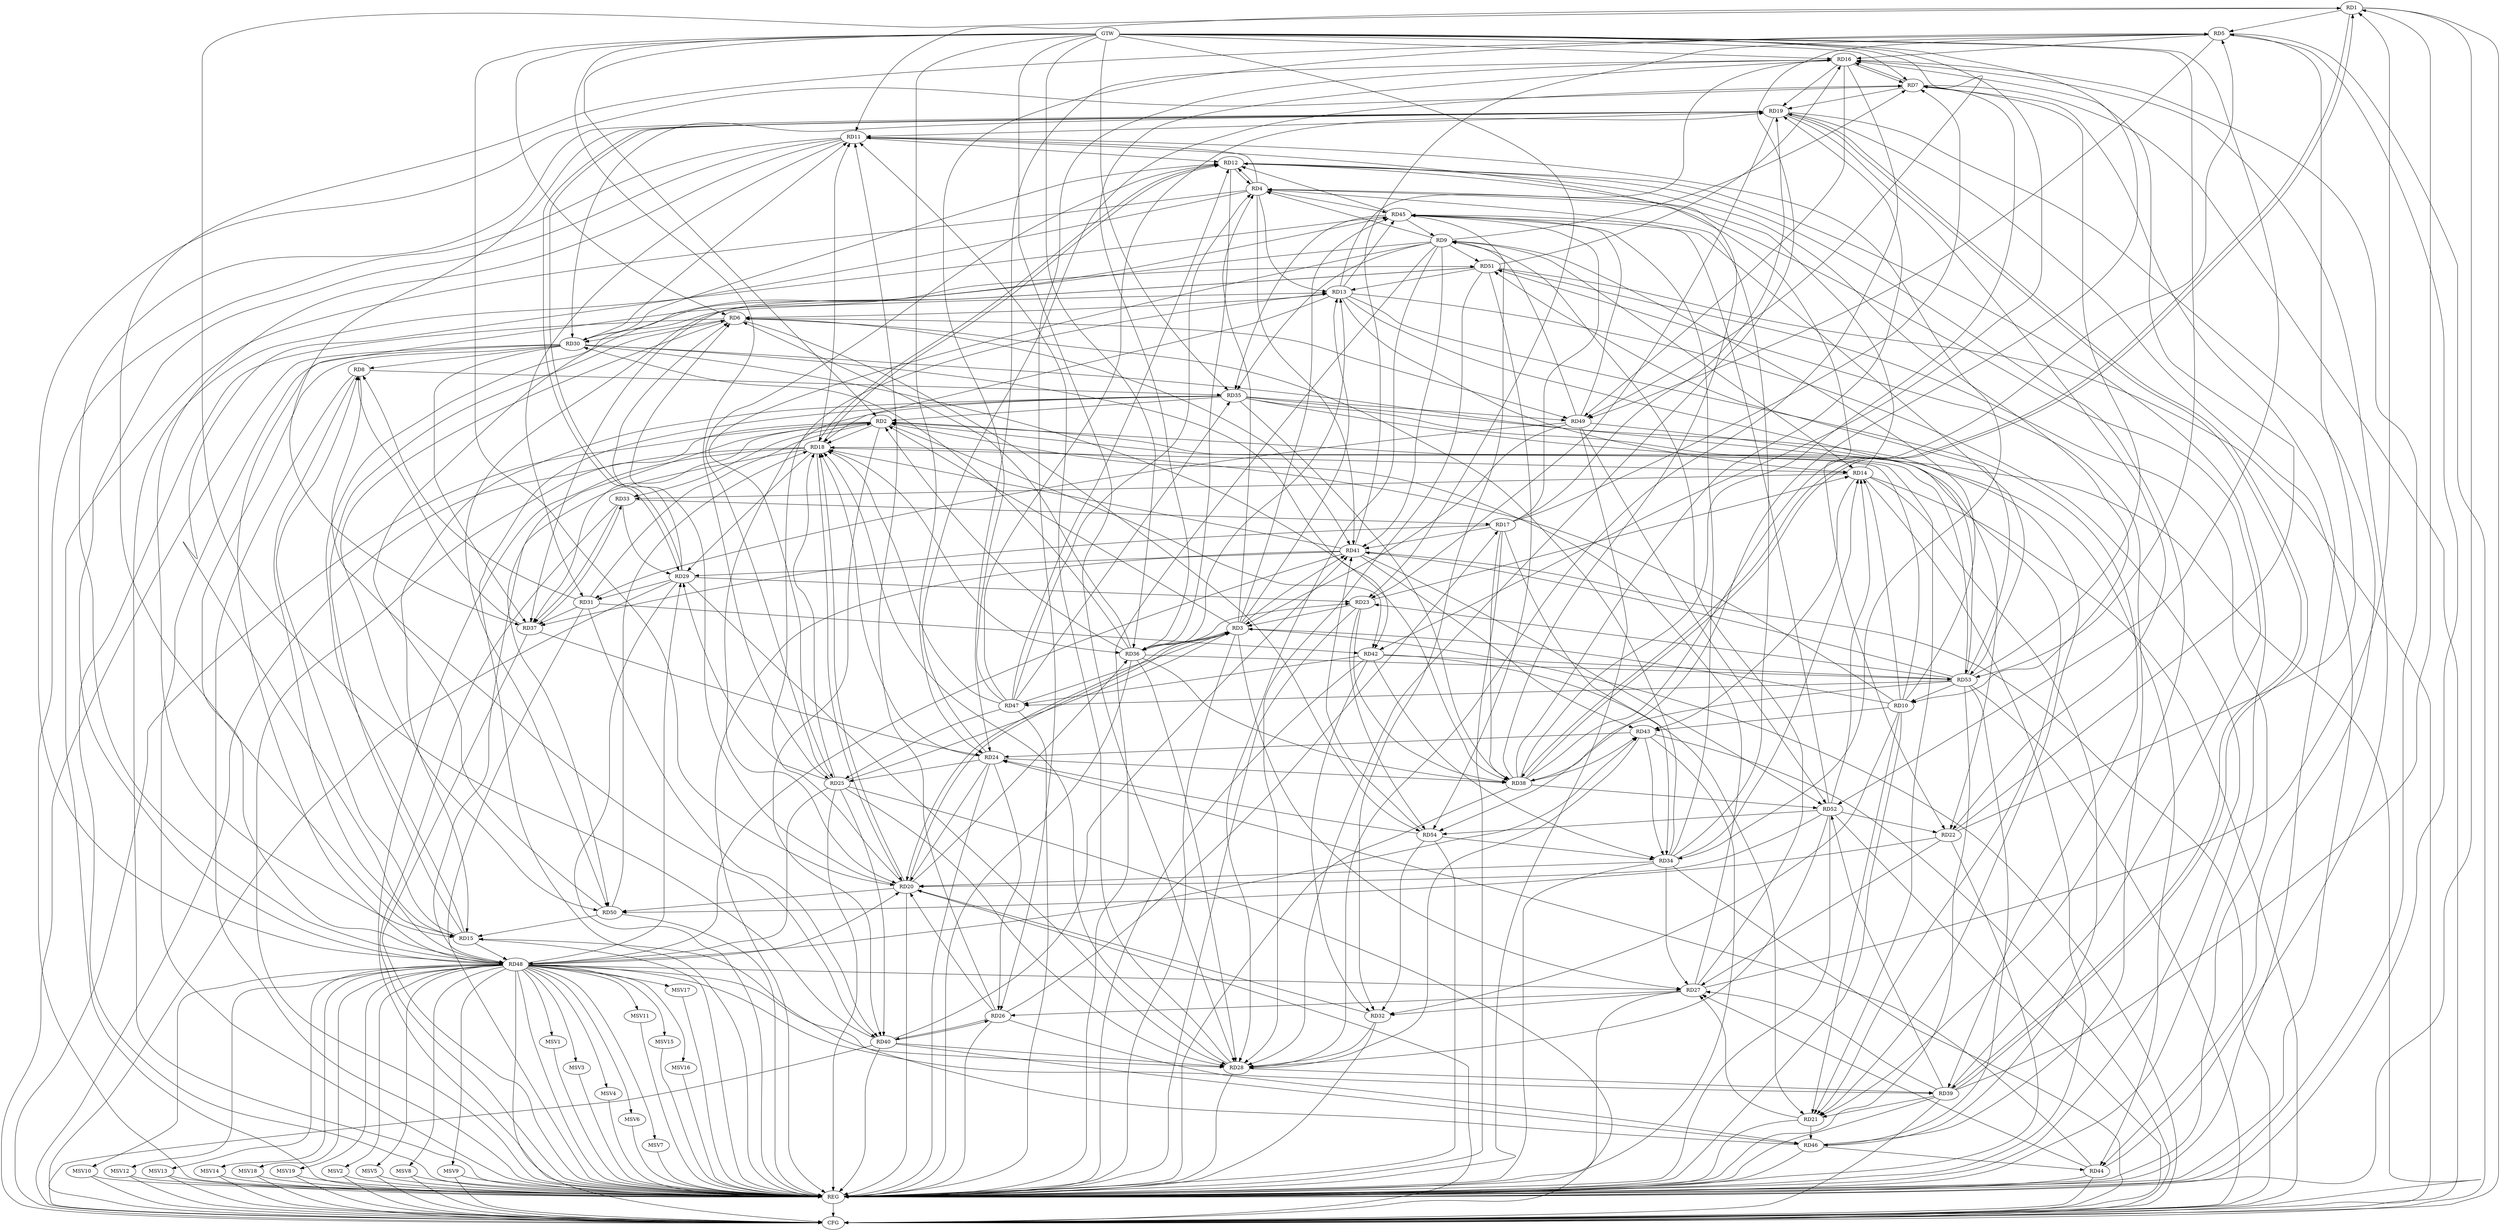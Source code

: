 strict digraph G {
  RD1 [ label="RD1" ];
  RD2 [ label="RD2" ];
  RD3 [ label="RD3" ];
  RD4 [ label="RD4" ];
  RD5 [ label="RD5" ];
  RD6 [ label="RD6" ];
  RD7 [ label="RD7" ];
  RD8 [ label="RD8" ];
  RD9 [ label="RD9" ];
  RD10 [ label="RD10" ];
  RD11 [ label="RD11" ];
  RD12 [ label="RD12" ];
  RD13 [ label="RD13" ];
  RD14 [ label="RD14" ];
  RD15 [ label="RD15" ];
  RD16 [ label="RD16" ];
  RD17 [ label="RD17" ];
  RD18 [ label="RD18" ];
  RD19 [ label="RD19" ];
  RD20 [ label="RD20" ];
  RD21 [ label="RD21" ];
  RD22 [ label="RD22" ];
  RD23 [ label="RD23" ];
  RD24 [ label="RD24" ];
  RD25 [ label="RD25" ];
  RD26 [ label="RD26" ];
  RD27 [ label="RD27" ];
  RD28 [ label="RD28" ];
  RD29 [ label="RD29" ];
  RD30 [ label="RD30" ];
  RD31 [ label="RD31" ];
  RD32 [ label="RD32" ];
  RD33 [ label="RD33" ];
  RD34 [ label="RD34" ];
  RD35 [ label="RD35" ];
  RD36 [ label="RD36" ];
  RD37 [ label="RD37" ];
  RD38 [ label="RD38" ];
  RD39 [ label="RD39" ];
  RD40 [ label="RD40" ];
  RD41 [ label="RD41" ];
  RD42 [ label="RD42" ];
  RD43 [ label="RD43" ];
  RD44 [ label="RD44" ];
  RD45 [ label="RD45" ];
  RD46 [ label="RD46" ];
  RD47 [ label="RD47" ];
  RD48 [ label="RD48" ];
  RD49 [ label="RD49" ];
  RD50 [ label="RD50" ];
  RD51 [ label="RD51" ];
  RD52 [ label="RD52" ];
  RD53 [ label="RD53" ];
  RD54 [ label="RD54" ];
  GTW [ label="GTW" ];
  REG [ label="REG" ];
  CFG [ label="CFG" ];
  MSV1 [ label="MSV1" ];
  MSV2 [ label="MSV2" ];
  MSV3 [ label="MSV3" ];
  MSV4 [ label="MSV4" ];
  MSV5 [ label="MSV5" ];
  MSV6 [ label="MSV6" ];
  MSV7 [ label="MSV7" ];
  MSV8 [ label="MSV8" ];
  MSV9 [ label="MSV9" ];
  MSV10 [ label="MSV10" ];
  MSV11 [ label="MSV11" ];
  MSV12 [ label="MSV12" ];
  MSV13 [ label="MSV13" ];
  MSV14 [ label="MSV14" ];
  MSV15 [ label="MSV15" ];
  MSV16 [ label="MSV16" ];
  MSV17 [ label="MSV17" ];
  MSV18 [ label="MSV18" ];
  MSV19 [ label="MSV19" ];
  RD1 -> RD5;
  RD1 -> RD11;
  RD27 -> RD1;
  RD1 -> RD38;
  RD38 -> RD1;
  RD39 -> RD1;
  RD40 -> RD1;
  RD3 -> RD2;
  RD10 -> RD2;
  RD2 -> RD18;
  RD2 -> RD21;
  RD27 -> RD2;
  RD31 -> RD2;
  RD2 -> RD33;
  RD35 -> RD2;
  RD36 -> RD2;
  RD2 -> RD37;
  RD2 -> RD40;
  RD2 -> RD42;
  RD2 -> RD50;
  RD53 -> RD2;
  RD3 -> RD4;
  RD10 -> RD3;
  RD3 -> RD13;
  RD3 -> RD20;
  RD20 -> RD3;
  RD23 -> RD3;
  RD25 -> RD3;
  RD3 -> RD27;
  RD3 -> RD36;
  RD3 -> RD41;
  RD3 -> RD45;
  RD47 -> RD3;
  RD49 -> RD3;
  RD9 -> RD4;
  RD4 -> RD11;
  RD4 -> RD12;
  RD12 -> RD4;
  RD4 -> RD13;
  RD4 -> RD15;
  RD4 -> RD22;
  RD34 -> RD4;
  RD39 -> RD4;
  RD4 -> RD41;
  RD4 -> RD45;
  RD47 -> RD4;
  RD15 -> RD5;
  RD5 -> RD16;
  RD22 -> RD5;
  RD5 -> RD28;
  RD38 -> RD5;
  RD41 -> RD5;
  RD47 -> RD5;
  RD5 -> RD49;
  RD13 -> RD6;
  RD15 -> RD6;
  RD20 -> RD6;
  RD29 -> RD6;
  RD6 -> RD30;
  RD34 -> RD6;
  RD36 -> RD6;
  RD6 -> RD41;
  RD6 -> RD49;
  RD6 -> RD50;
  RD6 -> RD54;
  RD9 -> RD7;
  RD7 -> RD16;
  RD16 -> RD7;
  RD17 -> RD7;
  RD7 -> RD19;
  RD24 -> RD7;
  RD38 -> RD7;
  RD48 -> RD7;
  RD53 -> RD7;
  RD15 -> RD8;
  RD30 -> RD8;
  RD31 -> RD8;
  RD8 -> RD35;
  RD37 -> RD8;
  RD8 -> RD40;
  RD8 -> RD48;
  RD10 -> RD9;
  RD9 -> RD14;
  RD9 -> RD25;
  RD27 -> RD9;
  RD9 -> RD28;
  RD9 -> RD30;
  RD9 -> RD35;
  RD9 -> RD41;
  RD45 -> RD9;
  RD49 -> RD9;
  RD9 -> RD51;
  RD12 -> RD10;
  RD10 -> RD14;
  RD10 -> RD18;
  RD10 -> RD21;
  RD10 -> RD32;
  RD10 -> RD43;
  RD53 -> RD10;
  RD11 -> RD12;
  RD11 -> RD15;
  RD18 -> RD11;
  RD19 -> RD11;
  RD26 -> RD11;
  RD28 -> RD11;
  RD30 -> RD11;
  RD11 -> RD31;
  RD11 -> RD34;
  RD38 -> RD11;
  RD11 -> RD48;
  RD14 -> RD12;
  RD12 -> RD18;
  RD18 -> RD12;
  RD12 -> RD21;
  RD25 -> RD12;
  RD30 -> RD12;
  RD12 -> RD36;
  RD45 -> RD12;
  RD47 -> RD12;
  RD13 -> RD14;
  RD15 -> RD13;
  RD13 -> RD16;
  RD13 -> RD18;
  RD20 -> RD13;
  RD36 -> RD13;
  RD13 -> RD39;
  RD13 -> RD45;
  RD51 -> RD13;
  RD13 -> RD53;
  RD18 -> RD14;
  RD23 -> RD14;
  RD14 -> RD33;
  RD34 -> RD14;
  RD14 -> RD43;
  RD14 -> RD46;
  RD52 -> RD14;
  RD35 -> RD15;
  RD46 -> RD15;
  RD15 -> RD48;
  RD50 -> RD15;
  RD16 -> RD19;
  RD22 -> RD16;
  RD16 -> RD24;
  RD16 -> RD26;
  RD16 -> RD28;
  RD16 -> RD36;
  RD44 -> RD16;
  RD16 -> RD49;
  RD51 -> RD16;
  RD17 -> RD19;
  RD26 -> RD17;
  RD33 -> RD17;
  RD17 -> RD34;
  RD17 -> RD37;
  RD17 -> RD38;
  RD17 -> RD41;
  RD17 -> RD45;
  RD18 -> RD20;
  RD20 -> RD18;
  RD24 -> RD18;
  RD25 -> RD18;
  RD28 -> RD18;
  RD18 -> RD29;
  RD18 -> RD36;
  RD41 -> RD18;
  RD47 -> RD18;
  RD18 -> RD48;
  RD50 -> RD18;
  RD19 -> RD22;
  RD19 -> RD23;
  RD19 -> RD29;
  RD29 -> RD19;
  RD19 -> RD30;
  RD19 -> RD37;
  RD38 -> RD19;
  RD19 -> RD39;
  RD39 -> RD19;
  RD19 -> RD44;
  RD47 -> RD19;
  RD48 -> RD19;
  RD24 -> RD20;
  RD26 -> RD20;
  RD32 -> RD20;
  RD34 -> RD20;
  RD35 -> RD20;
  RD20 -> RD36;
  RD48 -> RD20;
  RD20 -> RD50;
  RD52 -> RD20;
  RD21 -> RD27;
  RD30 -> RD21;
  RD35 -> RD21;
  RD39 -> RD21;
  RD42 -> RD21;
  RD21 -> RD46;
  RD22 -> RD27;
  RD49 -> RD22;
  RD22 -> RD50;
  RD52 -> RD22;
  RD29 -> RD23;
  RD36 -> RD23;
  RD23 -> RD38;
  RD53 -> RD23;
  RD23 -> RD54;
  RD24 -> RD25;
  RD24 -> RD26;
  RD37 -> RD24;
  RD24 -> RD38;
  RD43 -> RD24;
  RD44 -> RD24;
  RD54 -> RD24;
  RD25 -> RD28;
  RD25 -> RD29;
  RD25 -> RD40;
  RD47 -> RD25;
  RD25 -> RD48;
  RD27 -> RD26;
  RD26 -> RD40;
  RD40 -> RD26;
  RD26 -> RD46;
  RD27 -> RD32;
  RD34 -> RD27;
  RD39 -> RD27;
  RD44 -> RD27;
  RD48 -> RD27;
  RD29 -> RD28;
  RD32 -> RD28;
  RD36 -> RD28;
  RD28 -> RD39;
  RD40 -> RD28;
  RD43 -> RD28;
  RD48 -> RD28;
  RD51 -> RD28;
  RD52 -> RD28;
  RD29 -> RD31;
  RD33 -> RD29;
  RD41 -> RD29;
  RD48 -> RD29;
  RD36 -> RD30;
  RD30 -> RD37;
  RD30 -> RD38;
  RD30 -> RD42;
  RD30 -> RD48;
  RD31 -> RD37;
  RD31 -> RD40;
  RD31 -> RD42;
  RD49 -> RD31;
  RD42 -> RD32;
  RD45 -> RD32;
  RD54 -> RD32;
  RD33 -> RD37;
  RD37 -> RD33;
  RD42 -> RD34;
  RD43 -> RD34;
  RD34 -> RD45;
  RD54 -> RD34;
  RD35 -> RD38;
  RD35 -> RD44;
  RD45 -> RD35;
  RD47 -> RD35;
  RD35 -> RD49;
  RD36 -> RD38;
  RD36 -> RD53;
  RD51 -> RD37;
  RD38 -> RD43;
  RD38 -> RD52;
  RD53 -> RD38;
  RD48 -> RD39;
  RD39 -> RD52;
  RD40 -> RD41;
  RD40 -> RD46;
  RD41 -> RD43;
  RD41 -> RD48;
  RD41 -> RD52;
  RD53 -> RD41;
  RD54 -> RD41;
  RD42 -> RD47;
  RD42 -> RD53;
  RD48 -> RD43;
  RD46 -> RD44;
  RD49 -> RD45;
  RD50 -> RD45;
  RD52 -> RD45;
  RD45 -> RD53;
  RD46 -> RD51;
  RD53 -> RD46;
  RD53 -> RD47;
  RD48 -> RD51;
  RD49 -> RD52;
  RD51 -> RD50;
  RD53 -> RD51;
  RD51 -> RD54;
  RD52 -> RD54;
  GTW -> RD52;
  GTW -> RD53;
  GTW -> RD49;
  GTW -> RD2;
  GTW -> RD25;
  GTW -> RD36;
  GTW -> RD28;
  GTW -> RD54;
  GTW -> RD35;
  GTW -> RD7;
  GTW -> RD42;
  GTW -> RD23;
  GTW -> RD24;
  GTW -> RD20;
  GTW -> RD6;
  GTW -> RD16;
  RD1 -> REG;
  RD2 -> REG;
  RD3 -> REG;
  RD4 -> REG;
  RD5 -> REG;
  RD6 -> REG;
  RD7 -> REG;
  RD8 -> REG;
  RD9 -> REG;
  RD10 -> REG;
  RD11 -> REG;
  RD12 -> REG;
  RD13 -> REG;
  RD14 -> REG;
  RD15 -> REG;
  RD16 -> REG;
  RD17 -> REG;
  RD18 -> REG;
  RD19 -> REG;
  RD20 -> REG;
  RD21 -> REG;
  RD22 -> REG;
  RD23 -> REG;
  RD24 -> REG;
  RD25 -> REG;
  RD26 -> REG;
  RD27 -> REG;
  RD28 -> REG;
  RD29 -> REG;
  RD30 -> REG;
  RD31 -> REG;
  RD32 -> REG;
  RD33 -> REG;
  RD34 -> REG;
  RD35 -> REG;
  RD36 -> REG;
  RD37 -> REG;
  RD38 -> REG;
  RD39 -> REG;
  RD40 -> REG;
  RD41 -> REG;
  RD42 -> REG;
  RD43 -> REG;
  RD44 -> REG;
  RD45 -> REG;
  RD46 -> REG;
  RD47 -> REG;
  RD48 -> REG;
  RD49 -> REG;
  RD50 -> REG;
  RD51 -> REG;
  RD52 -> REG;
  RD53 -> REG;
  RD54 -> REG;
  RD20 -> CFG;
  RD18 -> CFG;
  RD29 -> CFG;
  RD35 -> CFG;
  RD14 -> CFG;
  RD39 -> CFG;
  RD25 -> CFG;
  RD53 -> CFG;
  RD5 -> CFG;
  RD3 -> CFG;
  RD43 -> CFG;
  RD41 -> CFG;
  RD30 -> CFG;
  RD51 -> CFG;
  RD40 -> CFG;
  RD2 -> CFG;
  RD44 -> CFG;
  RD48 -> CFG;
  RD34 -> CFG;
  RD52 -> CFG;
  RD1 -> CFG;
  RD7 -> CFG;
  REG -> CFG;
  RD48 -> MSV1;
  RD48 -> MSV2;
  RD48 -> MSV3;
  RD48 -> MSV4;
  RD48 -> MSV5;
  MSV1 -> REG;
  MSV2 -> REG;
  MSV2 -> CFG;
  MSV3 -> REG;
  MSV4 -> REG;
  MSV5 -> REG;
  MSV5 -> CFG;
  RD48 -> MSV6;
  RD48 -> MSV7;
  MSV6 -> REG;
  MSV7 -> REG;
  RD48 -> MSV8;
  MSV8 -> REG;
  MSV8 -> CFG;
  RD48 -> MSV9;
  MSV9 -> REG;
  MSV9 -> CFG;
  RD48 -> MSV10;
  MSV10 -> REG;
  MSV10 -> CFG;
  RD48 -> MSV11;
  MSV11 -> REG;
  RD48 -> MSV12;
  RD48 -> MSV13;
  RD48 -> MSV14;
  MSV12 -> REG;
  MSV12 -> CFG;
  MSV13 -> REG;
  MSV13 -> CFG;
  MSV14 -> REG;
  MSV14 -> CFG;
  RD48 -> MSV15;
  MSV15 -> REG;
  RD48 -> MSV16;
  MSV16 -> REG;
  RD48 -> MSV17;
  RD48 -> MSV18;
  MSV17 -> REG;
  MSV18 -> REG;
  MSV18 -> CFG;
  RD48 -> MSV19;
  MSV19 -> REG;
  MSV19 -> CFG;
}
